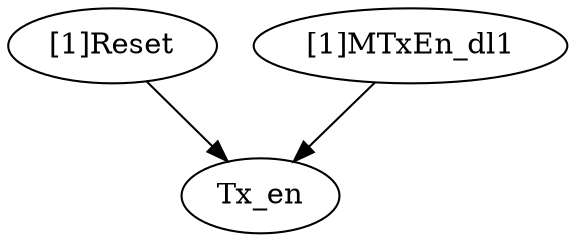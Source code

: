 strict digraph "" {
	"[1]Reset"	 [complexity=1,
		importance=0.106062137412,
		rank=0.106062137412];
	Tx_en	 [complexity=0,
		importance=0.0275468897807,
		rank=0.0];
	"[1]Reset" -> Tx_en;
	"[1]MTxEn_dl1"	 [complexity=1,
		importance=0.090811613201,
		rank=0.090811613201];
	"[1]MTxEn_dl1" -> Tx_en;
}
